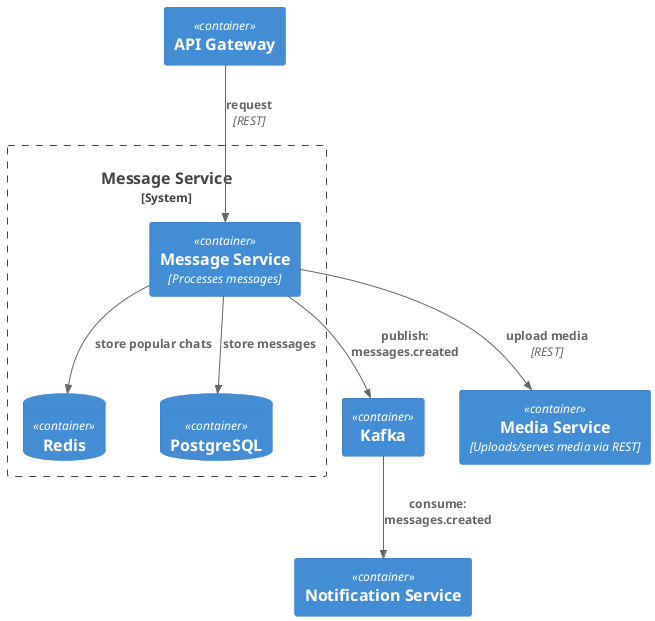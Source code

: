 @startuml
!include <C4/C4_Container>

Container(apiGateway, "API Gateway")
Container(kafka, "Kafka", "")
Container(mediaService, "Media Service", "Uploads/serves media via REST")
Container(notificationService, "Notification Service", "")

System_Boundary(MessageSystem, "Message Service") {
    Container(MessageService, "Message Service", "Processes messages")
    ContainerDb(redis, "Redis")
    ContainerDb(pgSQL, "PostgreSQL")
}

Rel(apiGateway, MessageService, "request", "REST")
Rel(MessageService, redis, "store popular chats")
Rel(MessageService, pgSQL, "store messages")
Rel(MessageService, mediaService, "upload media", "REST")
Rel(MessageService, kafka, "publish: messages.created")
Rel(kafka, notificationService, "consume: messages.created")

@enduml
